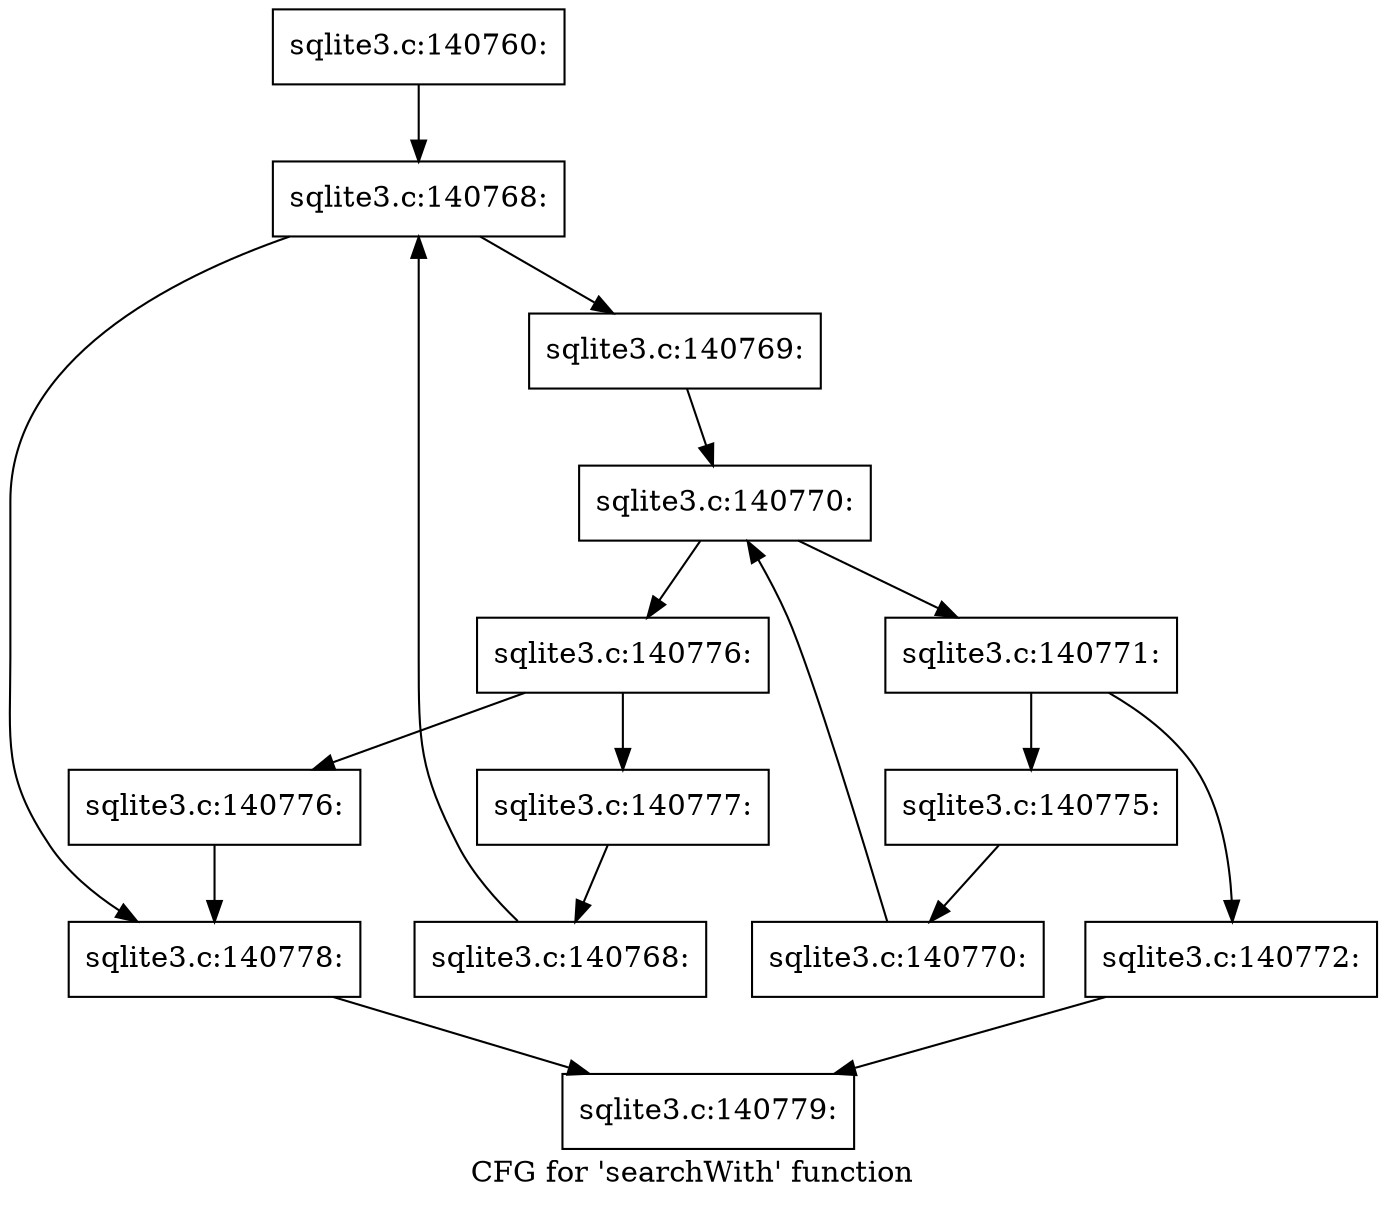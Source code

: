 digraph "CFG for 'searchWith' function" {
	label="CFG for 'searchWith' function";

	Node0x55c0f8f91810 [shape=record,label="{sqlite3.c:140760:}"];
	Node0x55c0f8f91810 -> Node0x55c0f8fb5bd0;
	Node0x55c0f8fb5bd0 [shape=record,label="{sqlite3.c:140768:}"];
	Node0x55c0f8fb5bd0 -> Node0x55c0f8fb5df0;
	Node0x55c0f8fb5bd0 -> Node0x55c0f8fb59b0;
	Node0x55c0f8fb5df0 [shape=record,label="{sqlite3.c:140769:}"];
	Node0x55c0f8fb5df0 -> Node0x55c0f8fb6560;
	Node0x55c0f8fb6560 [shape=record,label="{sqlite3.c:140770:}"];
	Node0x55c0f8fb6560 -> Node0x55c0f8fb6780;
	Node0x55c0f8fb6560 -> Node0x55c0f8fb63b0;
	Node0x55c0f8fb6780 [shape=record,label="{sqlite3.c:140771:}"];
	Node0x55c0f8fb6780 -> Node0x55c0f8fb6d60;
	Node0x55c0f8fb6780 -> Node0x55c0f8fb6db0;
	Node0x55c0f8fb6d60 [shape=record,label="{sqlite3.c:140772:}"];
	Node0x55c0f8fb6d60 -> Node0x55c0f8f91990;
	Node0x55c0f8fb6db0 [shape=record,label="{sqlite3.c:140775:}"];
	Node0x55c0f8fb6db0 -> Node0x55c0f8fb66f0;
	Node0x55c0f8fb66f0 [shape=record,label="{sqlite3.c:140770:}"];
	Node0x55c0f8fb66f0 -> Node0x55c0f8fb6560;
	Node0x55c0f8fb63b0 [shape=record,label="{sqlite3.c:140776:}"];
	Node0x55c0f8fb63b0 -> Node0x55c0f8fb82b0;
	Node0x55c0f8fb63b0 -> Node0x55c0f8fb8300;
	Node0x55c0f8fb82b0 [shape=record,label="{sqlite3.c:140776:}"];
	Node0x55c0f8fb82b0 -> Node0x55c0f8fb59b0;
	Node0x55c0f8fb8300 [shape=record,label="{sqlite3.c:140777:}"];
	Node0x55c0f8fb8300 -> Node0x55c0f8fb5d60;
	Node0x55c0f8fb5d60 [shape=record,label="{sqlite3.c:140768:}"];
	Node0x55c0f8fb5d60 -> Node0x55c0f8fb5bd0;
	Node0x55c0f8fb59b0 [shape=record,label="{sqlite3.c:140778:}"];
	Node0x55c0f8fb59b0 -> Node0x55c0f8f91990;
	Node0x55c0f8f91990 [shape=record,label="{sqlite3.c:140779:}"];
}
